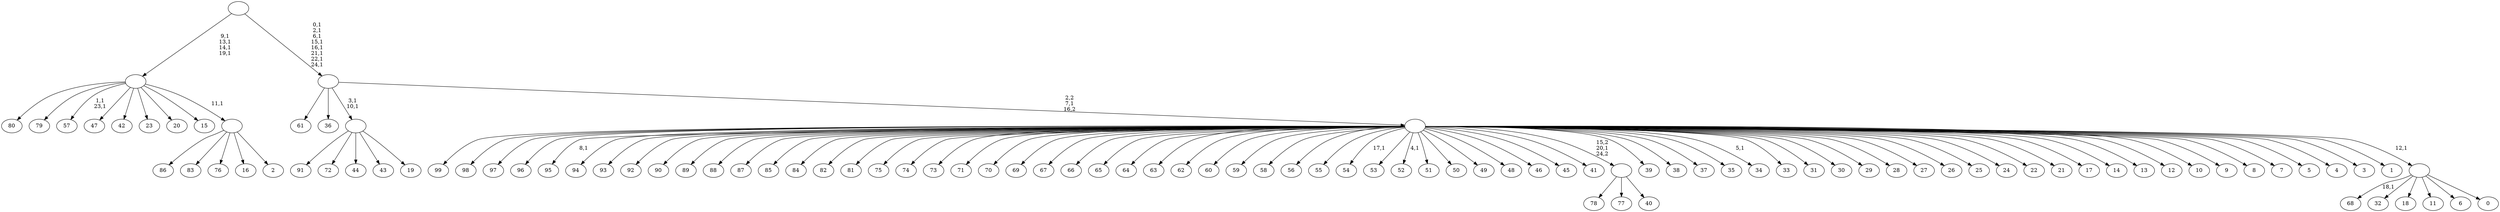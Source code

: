 digraph T {
	125 [label="99"]
	124 [label="98"]
	123 [label="97"]
	122 [label="96"]
	121 [label="95"]
	119 [label="94"]
	118 [label="93"]
	117 [label="92"]
	116 [label="91"]
	115 [label="90"]
	114 [label="89"]
	113 [label="88"]
	112 [label="87"]
	111 [label="86"]
	110 [label="85"]
	109 [label="84"]
	108 [label="83"]
	107 [label="82"]
	106 [label="81"]
	105 [label="80"]
	104 [label="79"]
	103 [label="78"]
	102 [label="77"]
	101 [label="76"]
	100 [label="75"]
	99 [label="74"]
	98 [label="73"]
	97 [label="72"]
	96 [label="71"]
	95 [label="70"]
	94 [label="69"]
	93 [label="68"]
	91 [label="67"]
	90 [label="66"]
	89 [label="65"]
	88 [label="64"]
	87 [label="63"]
	86 [label="62"]
	85 [label="61"]
	84 [label="60"]
	83 [label="59"]
	82 [label="58"]
	81 [label="57"]
	78 [label="56"]
	77 [label="55"]
	76 [label="54"]
	74 [label="53"]
	73 [label="52"]
	71 [label="51"]
	70 [label="50"]
	69 [label="49"]
	68 [label="48"]
	67 [label="47"]
	66 [label="46"]
	65 [label="45"]
	64 [label="44"]
	63 [label="43"]
	62 [label="42"]
	61 [label="41"]
	60 [label="40"]
	59 [label=""]
	58 [label="39"]
	57 [label="38"]
	56 [label="37"]
	55 [label="36"]
	54 [label="35"]
	53 [label="34"]
	51 [label="33"]
	50 [label="32"]
	49 [label="31"]
	48 [label="30"]
	47 [label="29"]
	46 [label="28"]
	45 [label="27"]
	44 [label="26"]
	43 [label="25"]
	42 [label="24"]
	41 [label="23"]
	40 [label="22"]
	39 [label="21"]
	38 [label="20"]
	37 [label="19"]
	36 [label=""]
	34 [label="18"]
	33 [label="17"]
	32 [label="16"]
	31 [label="15"]
	30 [label="14"]
	29 [label="13"]
	28 [label="12"]
	27 [label="11"]
	26 [label="10"]
	25 [label="9"]
	24 [label="8"]
	23 [label="7"]
	22 [label="6"]
	21 [label="5"]
	20 [label="4"]
	19 [label="3"]
	18 [label="2"]
	17 [label=""]
	16 [label=""]
	12 [label="1"]
	11 [label="0"]
	10 [label=""]
	9 [label=""]
	8 [label=""]
	0 [label=""]
	59 -> 103 [label=""]
	59 -> 102 [label=""]
	59 -> 60 [label=""]
	36 -> 116 [label=""]
	36 -> 97 [label=""]
	36 -> 64 [label=""]
	36 -> 63 [label=""]
	36 -> 37 [label=""]
	17 -> 111 [label=""]
	17 -> 108 [label=""]
	17 -> 101 [label=""]
	17 -> 32 [label=""]
	17 -> 18 [label=""]
	16 -> 81 [label="1,1\n23,1"]
	16 -> 105 [label=""]
	16 -> 104 [label=""]
	16 -> 67 [label=""]
	16 -> 62 [label=""]
	16 -> 41 [label=""]
	16 -> 38 [label=""]
	16 -> 31 [label=""]
	16 -> 17 [label="11,1"]
	10 -> 93 [label="18,1"]
	10 -> 50 [label=""]
	10 -> 34 [label=""]
	10 -> 27 [label=""]
	10 -> 22 [label=""]
	10 -> 11 [label=""]
	9 -> 53 [label="5,1"]
	9 -> 73 [label="4,1"]
	9 -> 76 [label="17,1"]
	9 -> 121 [label="8,1"]
	9 -> 125 [label=""]
	9 -> 124 [label=""]
	9 -> 123 [label=""]
	9 -> 122 [label=""]
	9 -> 119 [label=""]
	9 -> 118 [label=""]
	9 -> 117 [label=""]
	9 -> 115 [label=""]
	9 -> 114 [label=""]
	9 -> 113 [label=""]
	9 -> 112 [label=""]
	9 -> 110 [label=""]
	9 -> 109 [label=""]
	9 -> 107 [label=""]
	9 -> 106 [label=""]
	9 -> 100 [label=""]
	9 -> 99 [label=""]
	9 -> 98 [label=""]
	9 -> 96 [label=""]
	9 -> 95 [label=""]
	9 -> 94 [label=""]
	9 -> 91 [label=""]
	9 -> 90 [label=""]
	9 -> 89 [label=""]
	9 -> 88 [label=""]
	9 -> 87 [label=""]
	9 -> 86 [label=""]
	9 -> 84 [label=""]
	9 -> 83 [label=""]
	9 -> 82 [label=""]
	9 -> 78 [label=""]
	9 -> 77 [label=""]
	9 -> 74 [label=""]
	9 -> 71 [label=""]
	9 -> 70 [label=""]
	9 -> 69 [label=""]
	9 -> 68 [label=""]
	9 -> 66 [label=""]
	9 -> 65 [label=""]
	9 -> 61 [label=""]
	9 -> 59 [label="15,2\n20,1\n24,2"]
	9 -> 58 [label=""]
	9 -> 57 [label=""]
	9 -> 56 [label=""]
	9 -> 54 [label=""]
	9 -> 51 [label=""]
	9 -> 49 [label=""]
	9 -> 48 [label=""]
	9 -> 47 [label=""]
	9 -> 46 [label=""]
	9 -> 45 [label=""]
	9 -> 44 [label=""]
	9 -> 43 [label=""]
	9 -> 42 [label=""]
	9 -> 40 [label=""]
	9 -> 39 [label=""]
	9 -> 33 [label=""]
	9 -> 30 [label=""]
	9 -> 29 [label=""]
	9 -> 28 [label=""]
	9 -> 26 [label=""]
	9 -> 25 [label=""]
	9 -> 24 [label=""]
	9 -> 23 [label=""]
	9 -> 21 [label=""]
	9 -> 20 [label=""]
	9 -> 19 [label=""]
	9 -> 12 [label=""]
	9 -> 10 [label="12,1"]
	8 -> 36 [label="3,1\n10,1"]
	8 -> 85 [label=""]
	8 -> 55 [label=""]
	8 -> 9 [label="2,2\n7,1\n16,2"]
	0 -> 8 [label="0,1\n2,1\n6,1\n15,1\n16,1\n21,1\n22,1\n24,1"]
	0 -> 16 [label="9,1\n13,1\n14,1\n19,1"]
}

